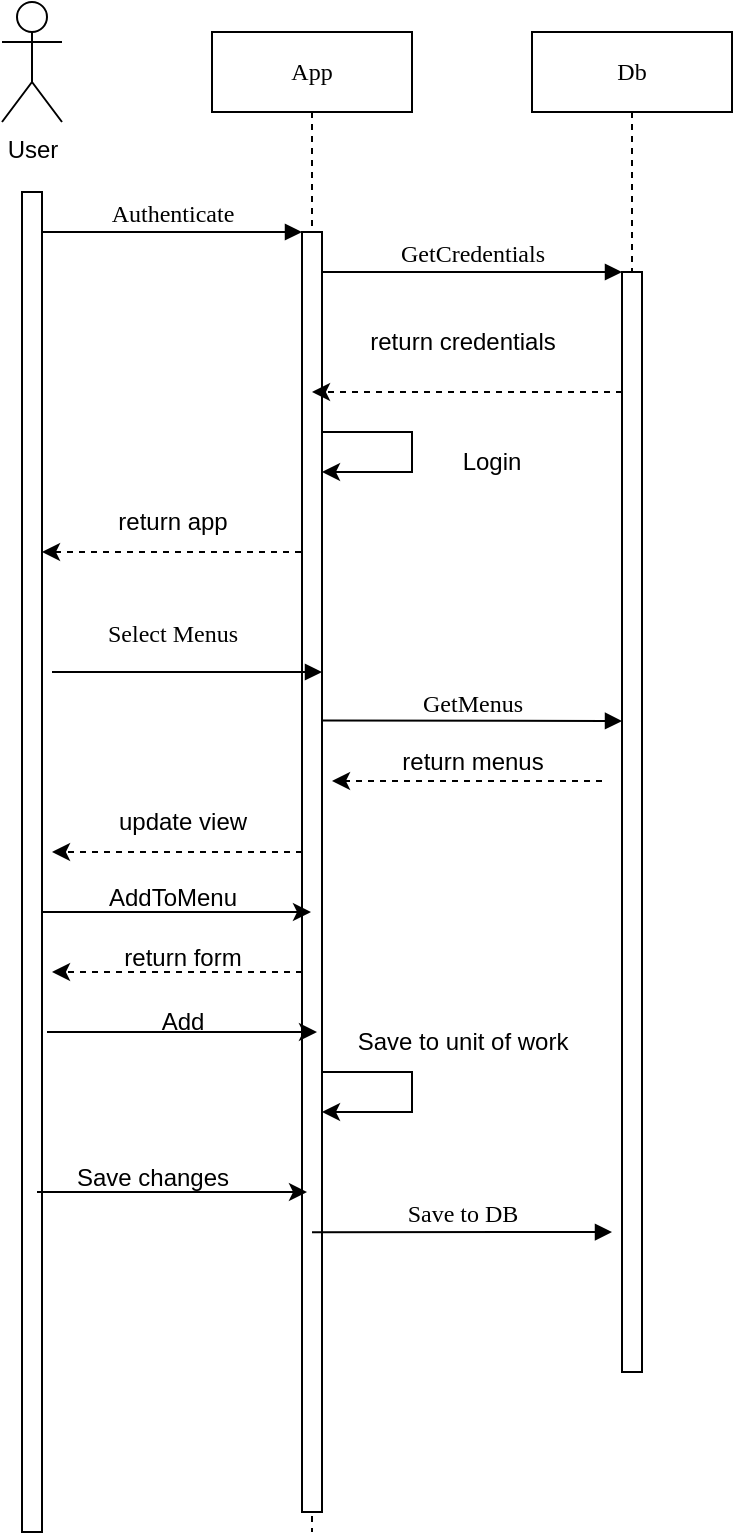 <mxfile version="22.1.21" type="device">
  <diagram name="Page-1" id="13e1069c-82ec-6db2-03f1-153e76fe0fe0">
    <mxGraphModel dx="1426" dy="785" grid="1" gridSize="10" guides="1" tooltips="1" connect="1" arrows="1" fold="1" page="1" pageScale="1" pageWidth="1100" pageHeight="850" background="none" math="0" shadow="0">
      <root>
        <mxCell id="0" />
        <mxCell id="1" parent="0" />
        <mxCell id="7baba1c4bc27f4b0-2" value="App" style="shape=umlLifeline;perimeter=lifelinePerimeter;whiteSpace=wrap;html=1;container=1;collapsible=0;recursiveResize=0;outlineConnect=0;rounded=0;shadow=0;comic=0;labelBackgroundColor=none;strokeWidth=1;fontFamily=Verdana;fontSize=12;align=center;" parent="1" vertex="1">
          <mxGeometry x="240" y="80" width="100" height="750" as="geometry" />
        </mxCell>
        <mxCell id="9_sYOfp73uMPXy_LX0qo-2" style="edgeStyle=orthogonalEdgeStyle;rounded=0;orthogonalLoop=1;jettySize=auto;html=1;" edge="1" parent="7baba1c4bc27f4b0-2" source="7baba1c4bc27f4b0-10" target="7baba1c4bc27f4b0-10">
          <mxGeometry relative="1" as="geometry">
            <mxPoint x="60" y="210" as="targetPoint" />
            <Array as="points">
              <mxPoint x="100" y="200" />
              <mxPoint x="100" y="220" />
            </Array>
          </mxGeometry>
        </mxCell>
        <mxCell id="7baba1c4bc27f4b0-10" value="" style="html=1;points=[];perimeter=orthogonalPerimeter;rounded=0;shadow=0;comic=0;labelBackgroundColor=none;strokeWidth=1;fontFamily=Verdana;fontSize=12;align=center;" parent="7baba1c4bc27f4b0-2" vertex="1">
          <mxGeometry x="45" y="100" width="10" height="640" as="geometry" />
        </mxCell>
        <mxCell id="btZ2Kmk9EPm7Tn90MzPW-21" value="update view" style="text;html=1;align=center;verticalAlign=middle;resizable=0;points=[];autosize=1;strokeColor=none;fillColor=none;" parent="7baba1c4bc27f4b0-2" vertex="1">
          <mxGeometry x="-60" y="380" width="90" height="30" as="geometry" />
        </mxCell>
        <mxCell id="7baba1c4bc27f4b0-23" value="Select Menus" style="html=1;verticalAlign=bottom;endArrow=block;labelBackgroundColor=none;fontFamily=Verdana;fontSize=12;" parent="7baba1c4bc27f4b0-2" edge="1">
          <mxGeometry x="-0.111" y="10" relative="1" as="geometry">
            <mxPoint x="-80" y="320" as="sourcePoint" />
            <mxPoint x="55" y="320" as="targetPoint" />
            <mxPoint as="offset" />
          </mxGeometry>
        </mxCell>
        <mxCell id="btZ2Kmk9EPm7Tn90MzPW-20" value="" style="endArrow=classic;html=1;rounded=0;dashed=1;" parent="7baba1c4bc27f4b0-2" edge="1">
          <mxGeometry width="50" height="50" relative="1" as="geometry">
            <mxPoint x="45" y="410" as="sourcePoint" />
            <mxPoint x="-80" y="410" as="targetPoint" />
          </mxGeometry>
        </mxCell>
        <mxCell id="btZ2Kmk9EPm7Tn90MzPW-35" value="" style="endArrow=classic;html=1;rounded=0;dashed=1;" parent="7baba1c4bc27f4b0-2" edge="1">
          <mxGeometry width="50" height="50" relative="1" as="geometry">
            <mxPoint x="45" y="470" as="sourcePoint" />
            <mxPoint x="-80" y="470" as="targetPoint" />
          </mxGeometry>
        </mxCell>
        <mxCell id="btZ2Kmk9EPm7Tn90MzPW-37" value="" style="endArrow=classic;html=1;rounded=0;" parent="7baba1c4bc27f4b0-2" edge="1">
          <mxGeometry width="50" height="50" relative="1" as="geometry">
            <mxPoint x="-82.5" y="500" as="sourcePoint" />
            <mxPoint x="52.5" y="500" as="targetPoint" />
          </mxGeometry>
        </mxCell>
        <mxCell id="btZ2Kmk9EPm7Tn90MzPW-38" value="Add" style="text;html=1;align=center;verticalAlign=middle;resizable=0;points=[];autosize=1;strokeColor=none;fillColor=none;" parent="7baba1c4bc27f4b0-2" vertex="1">
          <mxGeometry x="-35" y="480" width="40" height="30" as="geometry" />
        </mxCell>
        <mxCell id="9_sYOfp73uMPXy_LX0qo-6" style="edgeStyle=orthogonalEdgeStyle;rounded=0;orthogonalLoop=1;jettySize=auto;html=1;" edge="1" parent="7baba1c4bc27f4b0-2">
          <mxGeometry relative="1" as="geometry">
            <mxPoint x="55" y="540" as="targetPoint" />
            <mxPoint x="55" y="520" as="sourcePoint" />
            <Array as="points">
              <mxPoint x="100" y="520" />
              <mxPoint x="100" y="540" />
            </Array>
          </mxGeometry>
        </mxCell>
        <mxCell id="7baba1c4bc27f4b0-3" value="Db" style="shape=umlLifeline;perimeter=lifelinePerimeter;whiteSpace=wrap;html=1;container=1;collapsible=0;recursiveResize=0;outlineConnect=0;rounded=0;shadow=0;comic=0;labelBackgroundColor=none;strokeWidth=1;fontFamily=Verdana;fontSize=12;align=center;" parent="1" vertex="1">
          <mxGeometry x="400" y="80" width="100" height="670" as="geometry" />
        </mxCell>
        <mxCell id="7baba1c4bc27f4b0-13" value="" style="html=1;points=[];perimeter=orthogonalPerimeter;rounded=0;shadow=0;comic=0;labelBackgroundColor=none;strokeWidth=1;fontFamily=Verdana;fontSize=12;align=center;" parent="7baba1c4bc27f4b0-3" vertex="1">
          <mxGeometry x="45" y="120" width="10" height="550" as="geometry" />
        </mxCell>
        <mxCell id="btZ2Kmk9EPm7Tn90MzPW-29" value="GetMenus" style="html=1;verticalAlign=bottom;endArrow=block;entryX=0;entryY=0;labelBackgroundColor=none;fontFamily=Verdana;fontSize=12;edgeStyle=elbowEdgeStyle;elbow=vertical;" parent="7baba1c4bc27f4b0-3" edge="1">
          <mxGeometry x="0.0" relative="1" as="geometry">
            <mxPoint x="-105" y="344.31" as="sourcePoint" />
            <mxPoint x="45" y="344.31" as="targetPoint" />
            <mxPoint as="offset" />
          </mxGeometry>
        </mxCell>
        <mxCell id="9_sYOfp73uMPXy_LX0qo-7" value="Save to unit of work" style="text;html=1;align=center;verticalAlign=middle;resizable=0;points=[];autosize=1;strokeColor=none;fillColor=none;" vertex="1" parent="7baba1c4bc27f4b0-3">
          <mxGeometry x="-100" y="490" width="130" height="30" as="geometry" />
        </mxCell>
        <mxCell id="7baba1c4bc27f4b0-11" value="Authenticate" style="html=1;verticalAlign=bottom;endArrow=block;entryX=0;entryY=0;labelBackgroundColor=none;fontFamily=Verdana;fontSize=12;edgeStyle=elbowEdgeStyle;elbow=vertical;" parent="1" target="7baba1c4bc27f4b0-10" edge="1">
          <mxGeometry relative="1" as="geometry">
            <mxPoint x="155" y="180" as="sourcePoint" />
            <mxPoint as="offset" />
          </mxGeometry>
        </mxCell>
        <mxCell id="7baba1c4bc27f4b0-14" value="GetCredentials&lt;br&gt;" style="html=1;verticalAlign=bottom;endArrow=block;entryX=0;entryY=0;labelBackgroundColor=none;fontFamily=Verdana;fontSize=12;edgeStyle=elbowEdgeStyle;elbow=vertical;" parent="1" source="7baba1c4bc27f4b0-10" target="7baba1c4bc27f4b0-13" edge="1">
          <mxGeometry x="0.0" relative="1" as="geometry">
            <mxPoint x="370" y="200" as="sourcePoint" />
            <mxPoint as="offset" />
          </mxGeometry>
        </mxCell>
        <mxCell id="btZ2Kmk9EPm7Tn90MzPW-2" value="" style="html=1;points=[[0,0,0,0,5],[0,1,0,0,-5],[1,0,0,0,5],[1,1,0,0,-5]];perimeter=orthogonalPerimeter;outlineConnect=0;targetShapes=umlLifeline;portConstraint=eastwest;newEdgeStyle={&quot;curved&quot;:0,&quot;rounded&quot;:0};" parent="1" vertex="1">
          <mxGeometry x="145" y="160" width="10" height="670" as="geometry" />
        </mxCell>
        <mxCell id="btZ2Kmk9EPm7Tn90MzPW-3" value="User" style="shape=umlActor;verticalLabelPosition=bottom;verticalAlign=top;html=1;" parent="1" vertex="1">
          <mxGeometry x="135" y="65" width="30" height="60" as="geometry" />
        </mxCell>
        <mxCell id="btZ2Kmk9EPm7Tn90MzPW-13" value="" style="edgeStyle=orthogonalEdgeStyle;rounded=0;orthogonalLoop=1;jettySize=auto;html=1;dashed=1;" parent="1" source="7baba1c4bc27f4b0-13" target="7baba1c4bc27f4b0-2" edge="1">
          <mxGeometry relative="1" as="geometry">
            <Array as="points">
              <mxPoint x="390" y="260" />
              <mxPoint x="390" y="260" />
            </Array>
          </mxGeometry>
        </mxCell>
        <mxCell id="btZ2Kmk9EPm7Tn90MzPW-17" value="" style="endArrow=classic;html=1;rounded=0;dashed=1;" parent="1" edge="1">
          <mxGeometry width="50" height="50" relative="1" as="geometry">
            <mxPoint x="284.5" y="340.0" as="sourcePoint" />
            <mxPoint x="155" y="340" as="targetPoint" />
          </mxGeometry>
        </mxCell>
        <mxCell id="btZ2Kmk9EPm7Tn90MzPW-18" value="return app&lt;br&gt;" style="text;html=1;align=center;verticalAlign=middle;resizable=0;points=[];autosize=1;strokeColor=none;fillColor=none;" parent="1" vertex="1">
          <mxGeometry x="180" y="310" width="80" height="30" as="geometry" />
        </mxCell>
        <mxCell id="btZ2Kmk9EPm7Tn90MzPW-22" value="" style="endArrow=classic;html=1;rounded=0;" parent="1" target="7baba1c4bc27f4b0-2" edge="1">
          <mxGeometry width="50" height="50" relative="1" as="geometry">
            <mxPoint x="155" y="520" as="sourcePoint" />
            <mxPoint x="205" y="470" as="targetPoint" />
          </mxGeometry>
        </mxCell>
        <mxCell id="btZ2Kmk9EPm7Tn90MzPW-23" value="AddToMenu" style="text;html=1;align=center;verticalAlign=middle;resizable=0;points=[];autosize=1;strokeColor=none;fillColor=none;" parent="1" vertex="1">
          <mxGeometry x="175" y="498" width="90" height="30" as="geometry" />
        </mxCell>
        <mxCell id="btZ2Kmk9EPm7Tn90MzPW-34" value="return credentials" style="text;html=1;align=center;verticalAlign=middle;resizable=0;points=[];autosize=1;strokeColor=none;fillColor=none;" parent="1" vertex="1">
          <mxGeometry x="305" y="220" width="120" height="30" as="geometry" />
        </mxCell>
        <mxCell id="btZ2Kmk9EPm7Tn90MzPW-36" value="return form" style="text;html=1;align=center;verticalAlign=middle;resizable=0;points=[];autosize=1;strokeColor=none;fillColor=none;" parent="1" vertex="1">
          <mxGeometry x="185" y="528" width="80" height="30" as="geometry" />
        </mxCell>
        <mxCell id="btZ2Kmk9EPm7Tn90MzPW-40" value="return menus" style="text;html=1;align=center;verticalAlign=middle;resizable=0;points=[];autosize=1;strokeColor=none;fillColor=none;" parent="1" vertex="1">
          <mxGeometry x="325" y="430" width="90" height="30" as="geometry" />
        </mxCell>
        <mxCell id="btZ2Kmk9EPm7Tn90MzPW-47" value="Save to DB" style="html=1;verticalAlign=bottom;endArrow=block;entryX=0;entryY=0;labelBackgroundColor=none;fontFamily=Verdana;fontSize=12;edgeStyle=elbowEdgeStyle;elbow=vertical;" parent="1" edge="1">
          <mxGeometry x="0.0" relative="1" as="geometry">
            <mxPoint x="290" y="680.11" as="sourcePoint" />
            <mxPoint x="440" y="680.11" as="targetPoint" />
            <mxPoint as="offset" />
          </mxGeometry>
        </mxCell>
        <mxCell id="9_sYOfp73uMPXy_LX0qo-3" value="Login" style="text;html=1;strokeColor=none;fillColor=none;align=center;verticalAlign=middle;whiteSpace=wrap;rounded=0;" vertex="1" parent="1">
          <mxGeometry x="350" y="280" width="60" height="30" as="geometry" />
        </mxCell>
        <mxCell id="btZ2Kmk9EPm7Tn90MzPW-41" value="" style="edgeStyle=orthogonalEdgeStyle;rounded=0;orthogonalLoop=1;jettySize=auto;html=1;dashed=1;" parent="1" edge="1">
          <mxGeometry relative="1" as="geometry">
            <mxPoint x="435" y="454.5" as="sourcePoint" />
            <mxPoint x="300" y="454.5" as="targetPoint" />
          </mxGeometry>
        </mxCell>
        <mxCell id="9_sYOfp73uMPXy_LX0qo-8" value="" style="endArrow=classic;html=1;rounded=0;" edge="1" parent="1">
          <mxGeometry width="50" height="50" relative="1" as="geometry">
            <mxPoint x="152.5" y="660" as="sourcePoint" />
            <mxPoint x="287.5" y="660" as="targetPoint" />
          </mxGeometry>
        </mxCell>
        <mxCell id="9_sYOfp73uMPXy_LX0qo-9" value="Save changes" style="text;html=1;align=center;verticalAlign=middle;resizable=0;points=[];autosize=1;strokeColor=none;fillColor=none;" vertex="1" parent="1">
          <mxGeometry x="160" y="638" width="100" height="30" as="geometry" />
        </mxCell>
      </root>
    </mxGraphModel>
  </diagram>
</mxfile>
